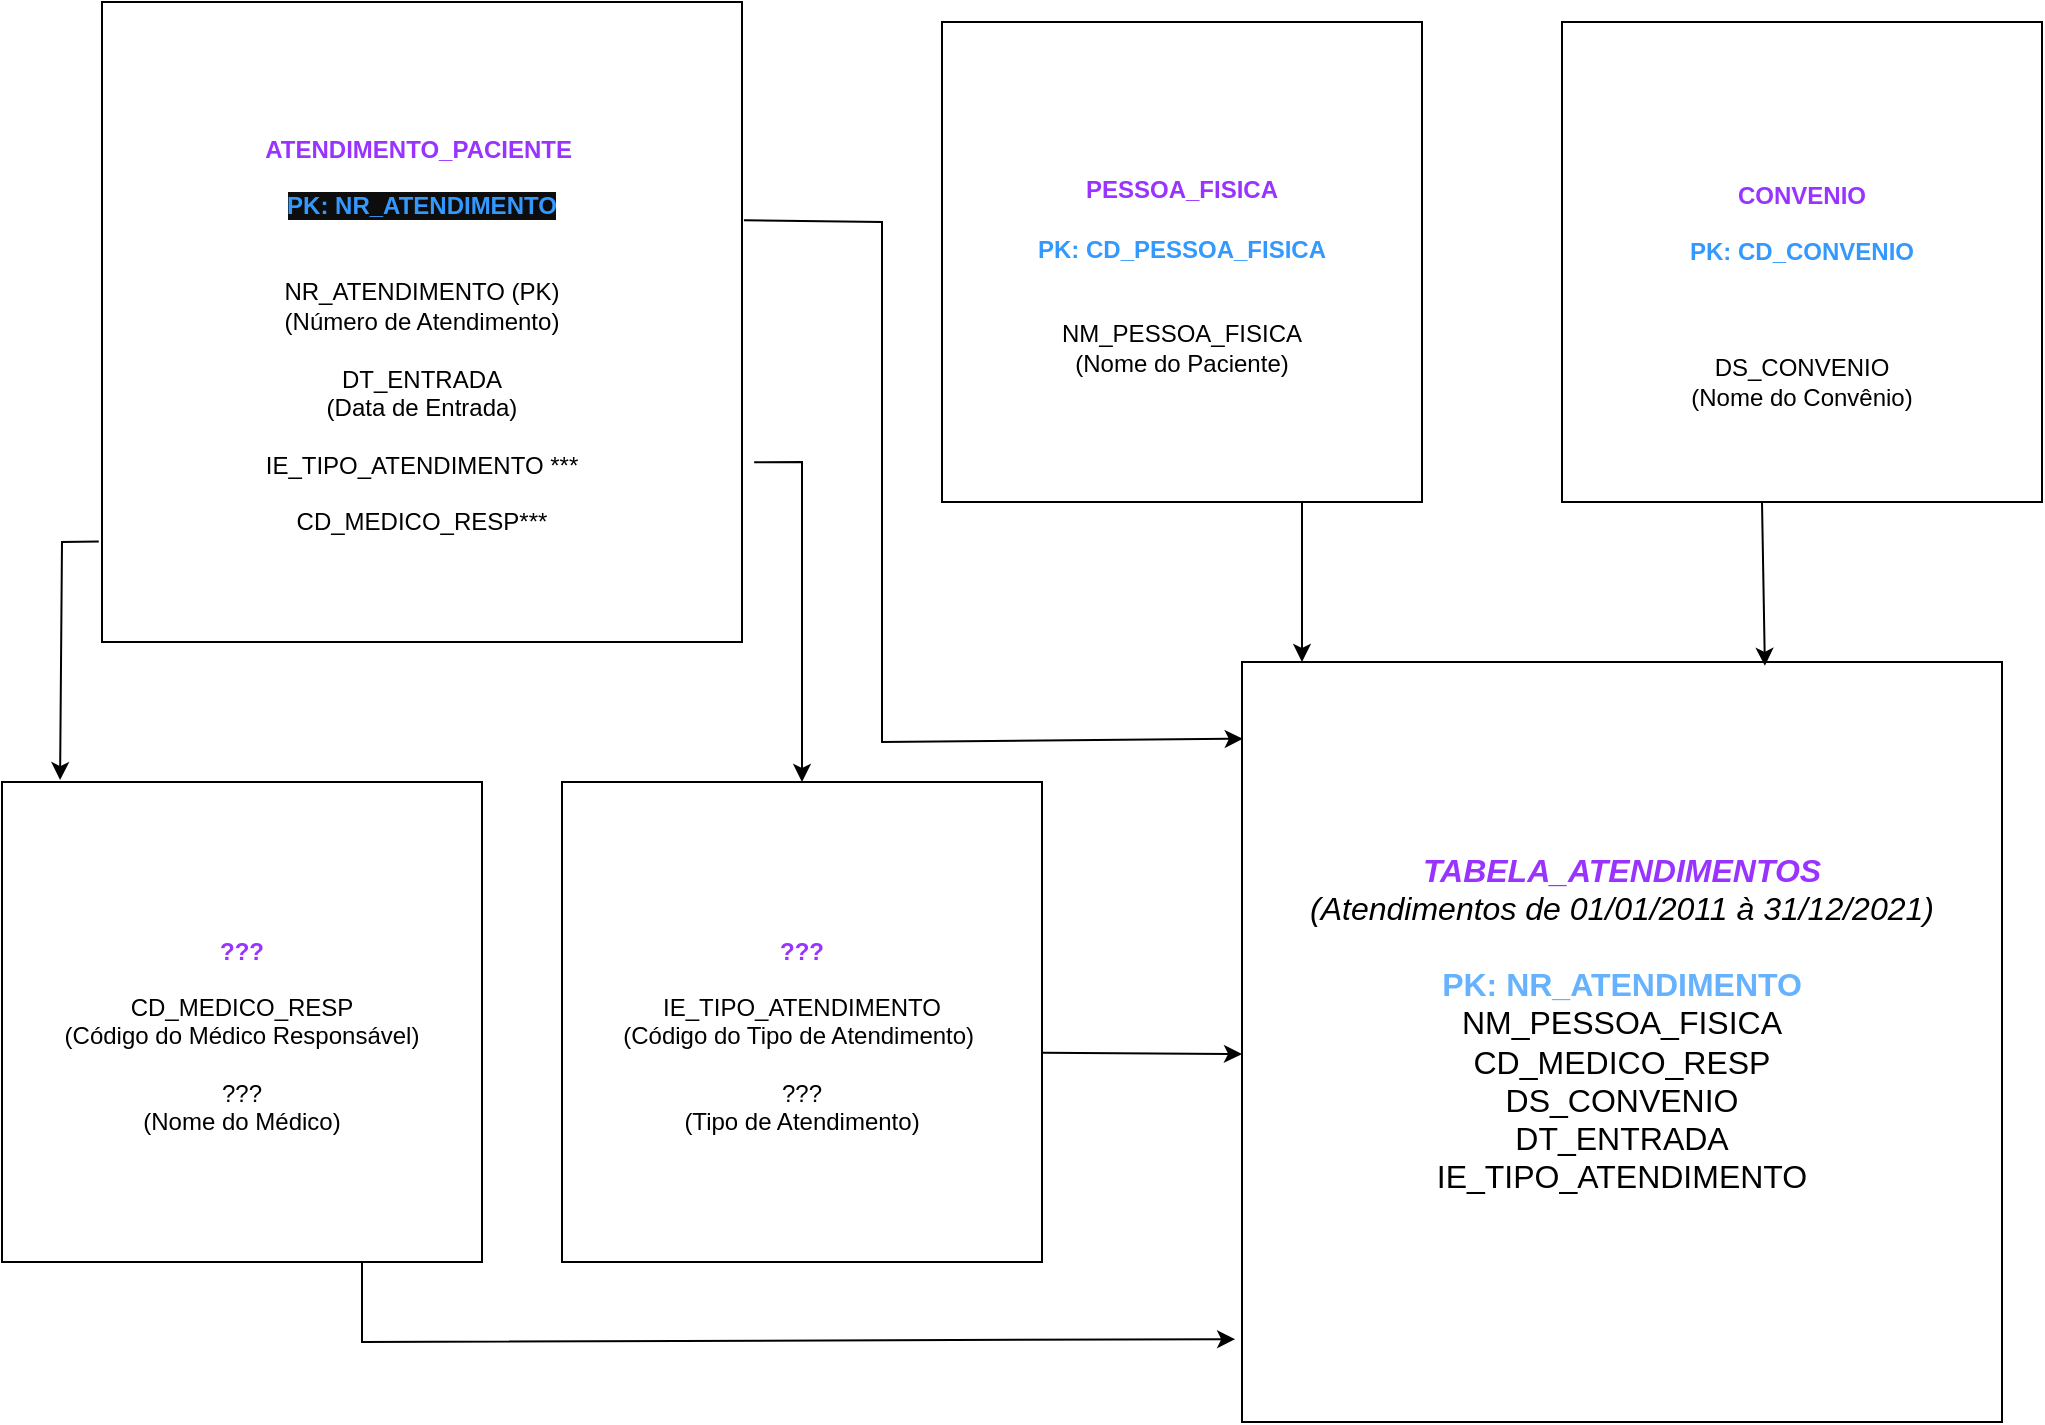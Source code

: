 <mxfile version="21.5.0" type="github">
  <diagram name="Página-1" id="lAkauPNYXJCJpmrshA1p">
    <mxGraphModel dx="1114" dy="576" grid="1" gridSize="10" guides="1" tooltips="1" connect="1" arrows="1" fold="1" page="1" pageScale="1" pageWidth="827" pageHeight="1169" math="0" shadow="0">
      <root>
        <mxCell id="0" />
        <mxCell id="1" parent="0" />
        <mxCell id="IgNpNBEaQOaBEe1fBpIL-1" value="&lt;p style=&quot;line-height: 150%;&quot; class=&quot;MsoNoSpacing&quot;&gt;&lt;b&gt;&lt;font color=&quot;#9933ff&quot;&gt;ATENDIMENTO_PACIENTE&lt;/font&gt;&lt;/b&gt;&lt;span style=&quot;background-color: initial;&quot;&gt;&amp;nbsp;&lt;/span&gt;&lt;/p&gt;&lt;b style=&quot;background-color: rgb(13, 13, 13);&quot;&gt;&lt;font color=&quot;#3399ff&quot;&gt;PK: NR_ATENDIMENTO&lt;/font&gt;&lt;/b&gt;&lt;div style=&quot;&quot;&gt;&lt;span style=&quot;background-color: initial;&quot;&gt;&lt;br&gt;&lt;/span&gt;&lt;/div&gt;&lt;div style=&quot;background-color: initial;&quot;&gt;&lt;span style=&quot;background-color: initial;&quot;&gt;&lt;br&gt;&lt;/span&gt;&lt;/div&gt;&lt;div style=&quot;background-color: initial;&quot;&gt;&lt;span style=&quot;background-color: initial;&quot;&gt;NR_ATENDIMENTO (PK)&lt;/span&gt;&lt;/div&gt;&lt;div style=&quot;background-color: initial;&quot;&gt;&lt;span style=&quot;background-color: initial;&quot;&gt;(Número de Atendimento)&lt;/span&gt;&lt;/div&gt;&lt;div style=&quot;background-color: initial;&quot;&gt;&lt;span style=&quot;background-color: initial;&quot;&gt;&lt;br&gt;&lt;/span&gt;&lt;/div&gt;&lt;div style=&quot;background-color: initial;&quot;&gt;DT_ENTRADA&lt;span style=&quot;background-color: initial;&quot;&gt;&lt;br&gt;&lt;/span&gt;&lt;/div&gt;&lt;div style=&quot;background-color: initial;&quot;&gt;(Data de Entrada)&lt;/div&gt;&lt;div style=&quot;background-color: initial;&quot;&gt;&lt;br&gt;&lt;/div&gt;&lt;div style=&quot;background-color: initial;&quot;&gt;IE_TIPO_ATENDIMENTO ***&lt;br&gt;&lt;br&gt;CD_MEDICO_RESP***&lt;br&gt;&lt;/div&gt;" style="whiteSpace=wrap;html=1;aspect=fixed;align=center;verticalAlign=middle;" parent="1" vertex="1">
          <mxGeometry x="70" y="30" width="320" height="320" as="geometry" />
        </mxCell>
        <mxCell id="IgNpNBEaQOaBEe1fBpIL-3" value="&lt;p style=&quot;line-height: 150%;&quot; class=&quot;MsoNoSpacing&quot;&gt;&lt;b&gt;&lt;font color=&quot;#9933ff&quot;&gt;PESSOA_FISICA&lt;/font&gt;&lt;/b&gt;&lt;/p&gt;&lt;p style=&quot;line-height: 150%;&quot; class=&quot;MsoNoSpacing&quot;&gt;&lt;b style=&quot;&quot;&gt;&lt;font color=&quot;#3399ff&quot;&gt;PK: CD_PESSOA_FISICA&lt;/font&gt;&lt;/b&gt;&lt;/p&gt;&lt;span style=&quot;background-color: initial;&quot;&gt;&lt;div style=&quot;&quot;&gt;&lt;span style=&quot;background-color: initial;&quot;&gt;&lt;br&gt;&lt;/span&gt;&lt;/div&gt;&lt;div style=&quot;&quot;&gt;&lt;span style=&quot;background-color: initial;&quot;&gt;NM_PESSOA_FISICA&lt;/span&gt;&lt;/div&gt;&lt;div style=&quot;&quot;&gt;&lt;span style=&quot;background-color: initial;&quot;&gt;(Nome do Paciente)&lt;/span&gt;&lt;/div&gt;&lt;/span&gt;" style="whiteSpace=wrap;html=1;aspect=fixed;verticalAlign=middle;align=center;" parent="1" vertex="1">
          <mxGeometry x="490" y="40" width="240" height="240" as="geometry" />
        </mxCell>
        <mxCell id="IgNpNBEaQOaBEe1fBpIL-6" value="&lt;p style=&quot;line-height: 150%;&quot; class=&quot;MsoNoSpacing&quot;&gt;&lt;br&gt;&lt;br&gt;&lt;/p&gt;&lt;div style=&quot;&quot;&gt;&lt;b style=&quot;background-color: initial;&quot;&gt;&lt;font color=&quot;#9933ff&quot;&gt;CONVENIO&lt;/font&gt;&lt;/b&gt;&lt;/div&gt;&lt;p&gt;&lt;/p&gt;&lt;span style=&quot;background-color: initial;&quot;&gt;&lt;div style=&quot;&quot;&gt;&lt;p style=&quot;line-height: 150%;&quot; class=&quot;MsoNoSpacing&quot;&gt;&lt;b style=&quot;border-color: var(--border-color);&quot;&gt;&lt;font style=&quot;border-color: var(--border-color);&quot; color=&quot;#3399ff&quot;&gt;PK: CD_CONVENIO&lt;/font&gt;&lt;/b&gt;&lt;span style=&quot;background-color: initial;&quot;&gt;&lt;br&gt;&lt;/span&gt;&lt;/p&gt;&lt;p style=&quot;line-height: 150%;&quot; class=&quot;MsoNoSpacing&quot;&gt;&lt;b style=&quot;border-color: var(--border-color);&quot;&gt;&lt;font style=&quot;border-color: var(--border-color);&quot; color=&quot;#3399ff&quot;&gt;&lt;br&gt;&lt;/font&gt;&lt;/b&gt;&lt;/p&gt;&lt;p style=&quot;line-height: 150%;&quot; class=&quot;MsoNoSpacing&quot;&gt;&lt;/p&gt;&lt;div style=&quot;&quot;&gt;&lt;span style=&quot;background-color: initial;&quot;&gt;DS_CONVENIO&lt;/span&gt;&lt;/div&gt;&lt;div style=&quot;&quot;&gt;&lt;span style=&quot;background-color: initial;&quot;&gt;(Nome do Convênio)&lt;/span&gt;&lt;/div&gt;&lt;p&gt;&lt;/p&gt;&lt;p style=&quot;line-height: 150%;&quot; class=&quot;MsoNoSpacing&quot;&gt;&lt;/p&gt;&lt;/div&gt;&lt;div style=&quot;&quot;&gt;&lt;br&gt;&lt;/div&gt;&lt;/span&gt;" style="whiteSpace=wrap;html=1;aspect=fixed;align=center;verticalAlign=middle;" parent="1" vertex="1">
          <mxGeometry x="800" y="40" width="240" height="240" as="geometry" />
        </mxCell>
        <mxCell id="IgNpNBEaQOaBEe1fBpIL-7" value="&lt;p style=&quot;line-height: 150%;&quot; class=&quot;MsoNoSpacing&quot;&gt;&lt;b&gt;&lt;font color=&quot;#9933ff&quot;&gt;???&lt;/font&gt;&lt;/b&gt;&lt;/p&gt;&lt;span style=&quot;background-color: initial;&quot;&gt;&lt;div style=&quot;&quot;&gt;CD_MEDICO_RESP&lt;br&gt;&lt;/div&gt;&lt;div style=&quot;&quot;&gt;(Código do Médico Responsável)&lt;/div&gt;&lt;div style=&quot;&quot;&gt;&lt;br&gt;&lt;/div&gt;&lt;div style=&quot;&quot;&gt;&lt;span style=&quot;background-color: initial;&quot;&gt;???&lt;/span&gt;&lt;/div&gt;&lt;div style=&quot;&quot;&gt;(Nome do Médico)&lt;/div&gt;&lt;/span&gt;" style="whiteSpace=wrap;html=1;aspect=fixed;align=center;verticalAlign=middle;" parent="1" vertex="1">
          <mxGeometry x="20" y="420" width="240" height="240" as="geometry" />
        </mxCell>
        <mxCell id="IgNpNBEaQOaBEe1fBpIL-10" value="&lt;p style=&quot;line-height: 150%;&quot; class=&quot;MsoNoSpacing&quot;&gt;&lt;b&gt;&lt;font color=&quot;#9933ff&quot;&gt;???&lt;/font&gt;&lt;/b&gt;&lt;/p&gt;&lt;span style=&quot;background-color: initial;&quot;&gt;&lt;div style=&quot;&quot;&gt;IE_TIPO_ATENDIMENTO&lt;/div&gt;&lt;div style=&quot;&quot;&gt;(Código do Tipo de Atendimento)&amp;nbsp;&lt;br&gt;&lt;/div&gt;&lt;div style=&quot;&quot;&gt;&lt;br&gt;&lt;/div&gt;&lt;div style=&quot;&quot;&gt;&lt;span style=&quot;background-color: initial;&quot;&gt;???&lt;/span&gt;&lt;/div&gt;&lt;div style=&quot;&quot;&gt;(Tipo de Atendimento)&lt;/div&gt;&lt;/span&gt;" style="whiteSpace=wrap;html=1;aspect=fixed;align=center;verticalAlign=middle;" parent="1" vertex="1">
          <mxGeometry x="300" y="420" width="240" height="240" as="geometry" />
        </mxCell>
        <mxCell id="IgNpNBEaQOaBEe1fBpIL-15" value="" style="endArrow=classic;html=1;rounded=0;entryX=0.5;entryY=0;entryDx=0;entryDy=0;exitX=1.019;exitY=0.719;exitDx=0;exitDy=0;exitPerimeter=0;" parent="1" source="IgNpNBEaQOaBEe1fBpIL-1" target="IgNpNBEaQOaBEe1fBpIL-10" edge="1">
          <mxGeometry width="50" height="50" relative="1" as="geometry">
            <mxPoint x="360" y="230" as="sourcePoint" />
            <mxPoint x="398" y="370" as="targetPoint" />
            <Array as="points">
              <mxPoint x="420" y="260" />
              <mxPoint x="420" y="320" />
            </Array>
          </mxGeometry>
        </mxCell>
        <mxCell id="IgNpNBEaQOaBEe1fBpIL-17" value="" style="endArrow=classic;html=1;rounded=0;exitX=-0.005;exitY=0.843;exitDx=0;exitDy=0;exitPerimeter=0;entryX=0.121;entryY=-0.004;entryDx=0;entryDy=0;entryPerimeter=0;" parent="1" source="IgNpNBEaQOaBEe1fBpIL-1" target="IgNpNBEaQOaBEe1fBpIL-7" edge="1">
          <mxGeometry width="50" height="50" relative="1" as="geometry">
            <mxPoint x="50.0" y="300.32" as="sourcePoint" />
            <mxPoint x="37.04" y="389.04" as="targetPoint" />
            <Array as="points">
              <mxPoint x="50" y="300" />
            </Array>
          </mxGeometry>
        </mxCell>
        <mxCell id="IgNpNBEaQOaBEe1fBpIL-18" value="&lt;i style=&quot;font-size: 16px;&quot;&gt;&lt;font color=&quot;#9933ff&quot; style=&quot;font-size: 16px;&quot;&gt;&lt;b style=&quot;font-size: 16px;&quot;&gt;&lt;font style=&quot;font-size: 16px;&quot;&gt;TABELA_ATENDIMENTOS&lt;/font&gt;&lt;/b&gt;&lt;br style=&quot;font-size: 16px;&quot;&gt;&lt;/font&gt;(Atendimentos de 01/01/2011 à 31/12/2021)&lt;br style=&quot;font-size: 16px;&quot;&gt;&amp;nbsp;&lt;br style=&quot;font-size: 16px;&quot;&gt;&lt;/i&gt;&lt;font style=&quot;border-color: var(--border-color); font-size: 16px;&quot;&gt;&lt;span style=&quot;border-color: var(--border-color); font-size: 16px;&quot;&gt;&lt;font style=&quot;font-weight: bold; font-size: 16px;&quot; color=&quot;#66b2ff&quot;&gt;PK: NR_ATENDIMENTO&lt;/font&gt;&lt;br style=&quot;font-size: 16px;&quot;&gt;NM_PESSOA_FISICA&lt;br style=&quot;font-size: 16px;&quot;&gt;CD_MEDICO_RESP&lt;br style=&quot;font-size: 16px;&quot;&gt;DS_CONVENIO&lt;br style=&quot;font-size: 16px;&quot;&gt;DT_ENTRADA&lt;br style=&quot;font-size: 16px;&quot;&gt;IE_TIPO_ATENDIMENTO&lt;br style=&quot;font-size: 16px;&quot;&gt;&lt;/span&gt;&lt;/font&gt;&lt;i style=&quot;font-size: 16px;&quot;&gt;&lt;br style=&quot;font-size: 16px;&quot;&gt;&lt;/i&gt;" style="whiteSpace=wrap;html=1;aspect=fixed;labelBackgroundColor=none;fontSize=16;" parent="1" vertex="1">
          <mxGeometry x="640" y="360" width="380" height="380" as="geometry" />
        </mxCell>
        <mxCell id="IgNpNBEaQOaBEe1fBpIL-19" value="" style="endArrow=classic;html=1;rounded=0;entryX=0.001;entryY=0.101;entryDx=0;entryDy=0;entryPerimeter=0;exitX=1.003;exitY=0.341;exitDx=0;exitDy=0;exitPerimeter=0;" parent="1" source="IgNpNBEaQOaBEe1fBpIL-1" target="IgNpNBEaQOaBEe1fBpIL-18" edge="1">
          <mxGeometry width="50" height="50" relative="1" as="geometry">
            <mxPoint x="450" y="150" as="sourcePoint" />
            <mxPoint x="630" y="400" as="targetPoint" />
            <Array as="points">
              <mxPoint x="460" y="140" />
              <mxPoint x="460" y="400" />
            </Array>
          </mxGeometry>
        </mxCell>
        <mxCell id="IgNpNBEaQOaBEe1fBpIL-20" value="" style="endArrow=classic;html=1;rounded=0;exitX=0.75;exitY=1;exitDx=0;exitDy=0;" parent="1" source="IgNpNBEaQOaBEe1fBpIL-3" edge="1">
          <mxGeometry width="50" height="50" relative="1" as="geometry">
            <mxPoint x="600" y="350" as="sourcePoint" />
            <mxPoint x="670" y="360" as="targetPoint" />
          </mxGeometry>
        </mxCell>
        <mxCell id="IgNpNBEaQOaBEe1fBpIL-21" value="" style="endArrow=classic;html=1;rounded=0;entryX=0.688;entryY=0.005;entryDx=0;entryDy=0;entryPerimeter=0;exitX=0.75;exitY=1;exitDx=0;exitDy=0;" parent="1" target="IgNpNBEaQOaBEe1fBpIL-18" edge="1">
          <mxGeometry width="50" height="50" relative="1" as="geometry">
            <mxPoint x="900" y="280" as="sourcePoint" />
            <mxPoint x="900" y="360" as="targetPoint" />
          </mxGeometry>
        </mxCell>
        <mxCell id="IgNpNBEaQOaBEe1fBpIL-22" value="" style="endArrow=classic;html=1;rounded=0;exitX=1.001;exitY=0.564;exitDx=0;exitDy=0;exitPerimeter=0;" parent="1" source="IgNpNBEaQOaBEe1fBpIL-10" edge="1">
          <mxGeometry width="50" height="50" relative="1" as="geometry">
            <mxPoint x="532.64" y="556.08" as="sourcePoint" />
            <mxPoint x="640" y="556" as="targetPoint" />
          </mxGeometry>
        </mxCell>
        <mxCell id="IgNpNBEaQOaBEe1fBpIL-23" value="" style="endArrow=classic;html=1;rounded=0;entryX=-0.009;entryY=0.891;entryDx=0;entryDy=0;entryPerimeter=0;exitX=0.75;exitY=1;exitDx=0;exitDy=0;" parent="1" source="IgNpNBEaQOaBEe1fBpIL-7" target="IgNpNBEaQOaBEe1fBpIL-18" edge="1">
          <mxGeometry width="50" height="50" relative="1" as="geometry">
            <mxPoint x="200" y="690" as="sourcePoint" />
            <mxPoint x="640" y="690" as="targetPoint" />
            <Array as="points">
              <mxPoint x="200" y="700" />
            </Array>
          </mxGeometry>
        </mxCell>
      </root>
    </mxGraphModel>
  </diagram>
</mxfile>
